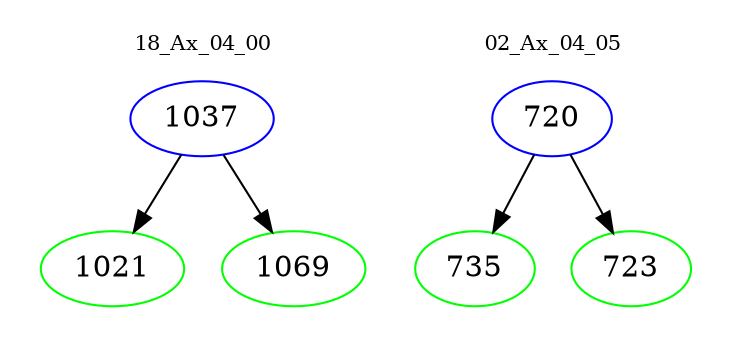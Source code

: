 digraph{
subgraph cluster_0 {
color = white
label = "18_Ax_04_00";
fontsize=10;
T0_1037 [label="1037", color="blue"]
T0_1037 -> T0_1021 [color="black"]
T0_1021 [label="1021", color="green"]
T0_1037 -> T0_1069 [color="black"]
T0_1069 [label="1069", color="green"]
}
subgraph cluster_1 {
color = white
label = "02_Ax_04_05";
fontsize=10;
T1_720 [label="720", color="blue"]
T1_720 -> T1_735 [color="black"]
T1_735 [label="735", color="green"]
T1_720 -> T1_723 [color="black"]
T1_723 [label="723", color="green"]
}
}
